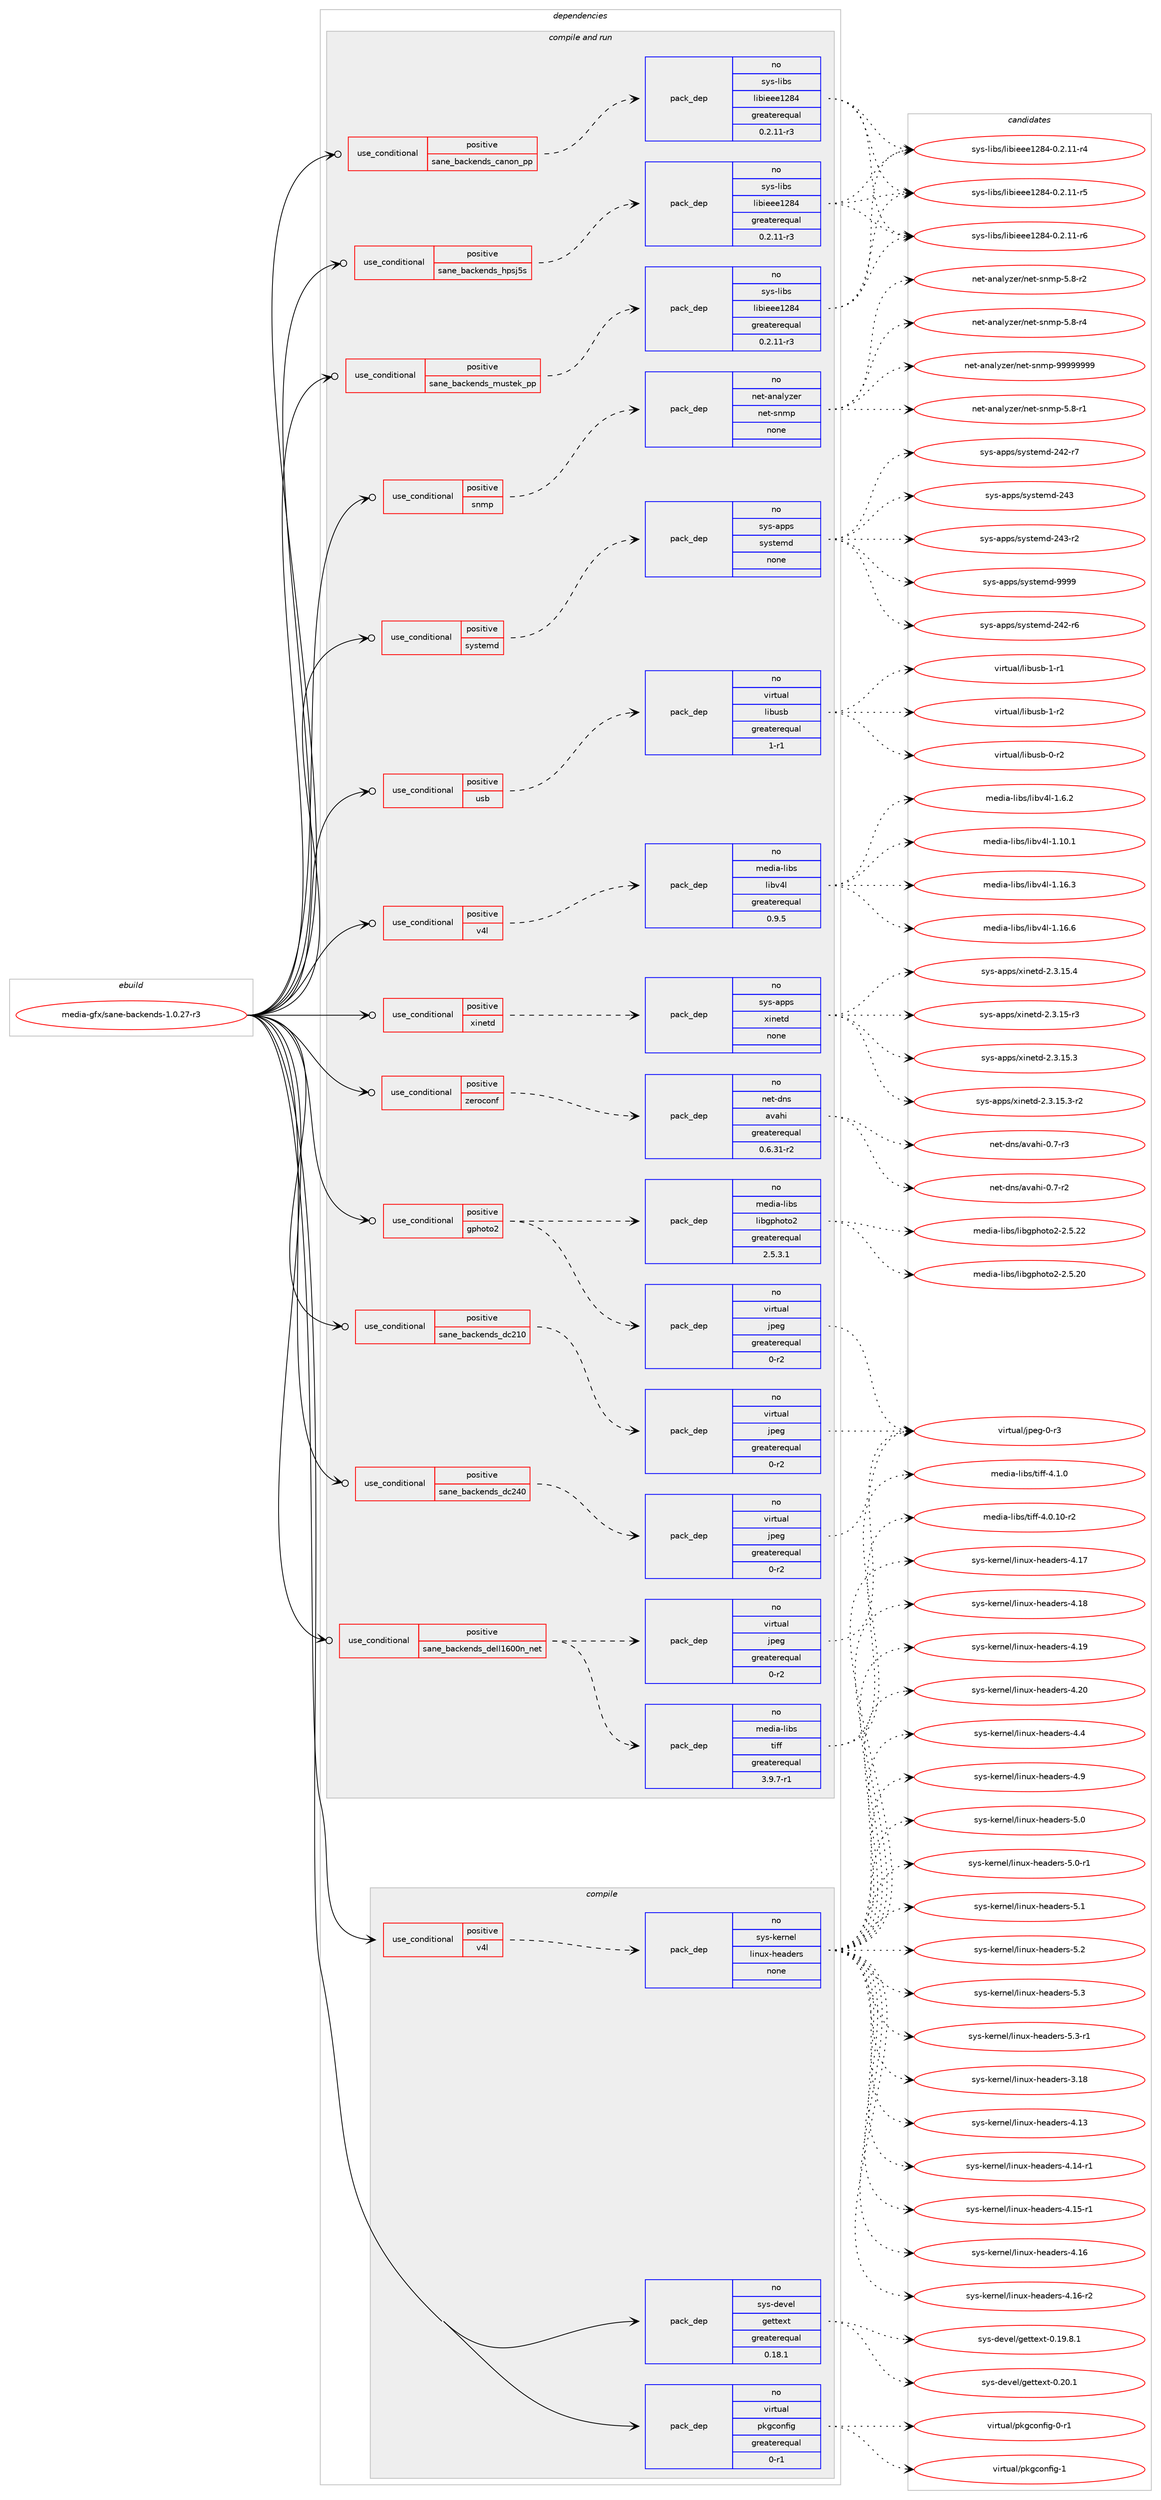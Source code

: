 digraph prolog {

# *************
# Graph options
# *************

newrank=true;
concentrate=true;
compound=true;
graph [rankdir=LR,fontname=Helvetica,fontsize=10,ranksep=1.5];#, ranksep=2.5, nodesep=0.2];
edge  [arrowhead=vee];
node  [fontname=Helvetica,fontsize=10];

# **********
# The ebuild
# **********

subgraph cluster_leftcol {
color=gray;
rank=same;
label=<<i>ebuild</i>>;
id [label="media-gfx/sane-backends-1.0.27-r3", color=red, width=4, href="../media-gfx/sane-backends-1.0.27-r3.svg"];
}

# ****************
# The dependencies
# ****************

subgraph cluster_midcol {
color=gray;
label=<<i>dependencies</i>>;
subgraph cluster_compile {
fillcolor="#eeeeee";
style=filled;
label=<<i>compile</i>>;
subgraph cond190442 {
dependency783097 [label=<<TABLE BORDER="0" CELLBORDER="1" CELLSPACING="0" CELLPADDING="4"><TR><TD ROWSPAN="3" CELLPADDING="10">use_conditional</TD></TR><TR><TD>positive</TD></TR><TR><TD>v4l</TD></TR></TABLE>>, shape=none, color=red];
subgraph pack579072 {
dependency783098 [label=<<TABLE BORDER="0" CELLBORDER="1" CELLSPACING="0" CELLPADDING="4" WIDTH="220"><TR><TD ROWSPAN="6" CELLPADDING="30">pack_dep</TD></TR><TR><TD WIDTH="110">no</TD></TR><TR><TD>sys-kernel</TD></TR><TR><TD>linux-headers</TD></TR><TR><TD>none</TD></TR><TR><TD></TD></TR></TABLE>>, shape=none, color=blue];
}
dependency783097:e -> dependency783098:w [weight=20,style="dashed",arrowhead="vee"];
}
id:e -> dependency783097:w [weight=20,style="solid",arrowhead="vee"];
subgraph pack579073 {
dependency783099 [label=<<TABLE BORDER="0" CELLBORDER="1" CELLSPACING="0" CELLPADDING="4" WIDTH="220"><TR><TD ROWSPAN="6" CELLPADDING="30">pack_dep</TD></TR><TR><TD WIDTH="110">no</TD></TR><TR><TD>sys-devel</TD></TR><TR><TD>gettext</TD></TR><TR><TD>greaterequal</TD></TR><TR><TD>0.18.1</TD></TR></TABLE>>, shape=none, color=blue];
}
id:e -> dependency783099:w [weight=20,style="solid",arrowhead="vee"];
subgraph pack579074 {
dependency783100 [label=<<TABLE BORDER="0" CELLBORDER="1" CELLSPACING="0" CELLPADDING="4" WIDTH="220"><TR><TD ROWSPAN="6" CELLPADDING="30">pack_dep</TD></TR><TR><TD WIDTH="110">no</TD></TR><TR><TD>virtual</TD></TR><TR><TD>pkgconfig</TD></TR><TR><TD>greaterequal</TD></TR><TR><TD>0-r1</TD></TR></TABLE>>, shape=none, color=blue];
}
id:e -> dependency783100:w [weight=20,style="solid",arrowhead="vee"];
}
subgraph cluster_compileandrun {
fillcolor="#eeeeee";
style=filled;
label=<<i>compile and run</i>>;
subgraph cond190443 {
dependency783101 [label=<<TABLE BORDER="0" CELLBORDER="1" CELLSPACING="0" CELLPADDING="4"><TR><TD ROWSPAN="3" CELLPADDING="10">use_conditional</TD></TR><TR><TD>positive</TD></TR><TR><TD>gphoto2</TD></TR></TABLE>>, shape=none, color=red];
subgraph pack579075 {
dependency783102 [label=<<TABLE BORDER="0" CELLBORDER="1" CELLSPACING="0" CELLPADDING="4" WIDTH="220"><TR><TD ROWSPAN="6" CELLPADDING="30">pack_dep</TD></TR><TR><TD WIDTH="110">no</TD></TR><TR><TD>media-libs</TD></TR><TR><TD>libgphoto2</TD></TR><TR><TD>greaterequal</TD></TR><TR><TD>2.5.3.1</TD></TR></TABLE>>, shape=none, color=blue];
}
dependency783101:e -> dependency783102:w [weight=20,style="dashed",arrowhead="vee"];
subgraph pack579076 {
dependency783103 [label=<<TABLE BORDER="0" CELLBORDER="1" CELLSPACING="0" CELLPADDING="4" WIDTH="220"><TR><TD ROWSPAN="6" CELLPADDING="30">pack_dep</TD></TR><TR><TD WIDTH="110">no</TD></TR><TR><TD>virtual</TD></TR><TR><TD>jpeg</TD></TR><TR><TD>greaterequal</TD></TR><TR><TD>0-r2</TD></TR></TABLE>>, shape=none, color=blue];
}
dependency783101:e -> dependency783103:w [weight=20,style="dashed",arrowhead="vee"];
}
id:e -> dependency783101:w [weight=20,style="solid",arrowhead="odotvee"];
subgraph cond190444 {
dependency783104 [label=<<TABLE BORDER="0" CELLBORDER="1" CELLSPACING="0" CELLPADDING="4"><TR><TD ROWSPAN="3" CELLPADDING="10">use_conditional</TD></TR><TR><TD>positive</TD></TR><TR><TD>sane_backends_canon_pp</TD></TR></TABLE>>, shape=none, color=red];
subgraph pack579077 {
dependency783105 [label=<<TABLE BORDER="0" CELLBORDER="1" CELLSPACING="0" CELLPADDING="4" WIDTH="220"><TR><TD ROWSPAN="6" CELLPADDING="30">pack_dep</TD></TR><TR><TD WIDTH="110">no</TD></TR><TR><TD>sys-libs</TD></TR><TR><TD>libieee1284</TD></TR><TR><TD>greaterequal</TD></TR><TR><TD>0.2.11-r3</TD></TR></TABLE>>, shape=none, color=blue];
}
dependency783104:e -> dependency783105:w [weight=20,style="dashed",arrowhead="vee"];
}
id:e -> dependency783104:w [weight=20,style="solid",arrowhead="odotvee"];
subgraph cond190445 {
dependency783106 [label=<<TABLE BORDER="0" CELLBORDER="1" CELLSPACING="0" CELLPADDING="4"><TR><TD ROWSPAN="3" CELLPADDING="10">use_conditional</TD></TR><TR><TD>positive</TD></TR><TR><TD>sane_backends_dc210</TD></TR></TABLE>>, shape=none, color=red];
subgraph pack579078 {
dependency783107 [label=<<TABLE BORDER="0" CELLBORDER="1" CELLSPACING="0" CELLPADDING="4" WIDTH="220"><TR><TD ROWSPAN="6" CELLPADDING="30">pack_dep</TD></TR><TR><TD WIDTH="110">no</TD></TR><TR><TD>virtual</TD></TR><TR><TD>jpeg</TD></TR><TR><TD>greaterequal</TD></TR><TR><TD>0-r2</TD></TR></TABLE>>, shape=none, color=blue];
}
dependency783106:e -> dependency783107:w [weight=20,style="dashed",arrowhead="vee"];
}
id:e -> dependency783106:w [weight=20,style="solid",arrowhead="odotvee"];
subgraph cond190446 {
dependency783108 [label=<<TABLE BORDER="0" CELLBORDER="1" CELLSPACING="0" CELLPADDING="4"><TR><TD ROWSPAN="3" CELLPADDING="10">use_conditional</TD></TR><TR><TD>positive</TD></TR><TR><TD>sane_backends_dc240</TD></TR></TABLE>>, shape=none, color=red];
subgraph pack579079 {
dependency783109 [label=<<TABLE BORDER="0" CELLBORDER="1" CELLSPACING="0" CELLPADDING="4" WIDTH="220"><TR><TD ROWSPAN="6" CELLPADDING="30">pack_dep</TD></TR><TR><TD WIDTH="110">no</TD></TR><TR><TD>virtual</TD></TR><TR><TD>jpeg</TD></TR><TR><TD>greaterequal</TD></TR><TR><TD>0-r2</TD></TR></TABLE>>, shape=none, color=blue];
}
dependency783108:e -> dependency783109:w [weight=20,style="dashed",arrowhead="vee"];
}
id:e -> dependency783108:w [weight=20,style="solid",arrowhead="odotvee"];
subgraph cond190447 {
dependency783110 [label=<<TABLE BORDER="0" CELLBORDER="1" CELLSPACING="0" CELLPADDING="4"><TR><TD ROWSPAN="3" CELLPADDING="10">use_conditional</TD></TR><TR><TD>positive</TD></TR><TR><TD>sane_backends_dell1600n_net</TD></TR></TABLE>>, shape=none, color=red];
subgraph pack579080 {
dependency783111 [label=<<TABLE BORDER="0" CELLBORDER="1" CELLSPACING="0" CELLPADDING="4" WIDTH="220"><TR><TD ROWSPAN="6" CELLPADDING="30">pack_dep</TD></TR><TR><TD WIDTH="110">no</TD></TR><TR><TD>virtual</TD></TR><TR><TD>jpeg</TD></TR><TR><TD>greaterequal</TD></TR><TR><TD>0-r2</TD></TR></TABLE>>, shape=none, color=blue];
}
dependency783110:e -> dependency783111:w [weight=20,style="dashed",arrowhead="vee"];
subgraph pack579081 {
dependency783112 [label=<<TABLE BORDER="0" CELLBORDER="1" CELLSPACING="0" CELLPADDING="4" WIDTH="220"><TR><TD ROWSPAN="6" CELLPADDING="30">pack_dep</TD></TR><TR><TD WIDTH="110">no</TD></TR><TR><TD>media-libs</TD></TR><TR><TD>tiff</TD></TR><TR><TD>greaterequal</TD></TR><TR><TD>3.9.7-r1</TD></TR></TABLE>>, shape=none, color=blue];
}
dependency783110:e -> dependency783112:w [weight=20,style="dashed",arrowhead="vee"];
}
id:e -> dependency783110:w [weight=20,style="solid",arrowhead="odotvee"];
subgraph cond190448 {
dependency783113 [label=<<TABLE BORDER="0" CELLBORDER="1" CELLSPACING="0" CELLPADDING="4"><TR><TD ROWSPAN="3" CELLPADDING="10">use_conditional</TD></TR><TR><TD>positive</TD></TR><TR><TD>sane_backends_hpsj5s</TD></TR></TABLE>>, shape=none, color=red];
subgraph pack579082 {
dependency783114 [label=<<TABLE BORDER="0" CELLBORDER="1" CELLSPACING="0" CELLPADDING="4" WIDTH="220"><TR><TD ROWSPAN="6" CELLPADDING="30">pack_dep</TD></TR><TR><TD WIDTH="110">no</TD></TR><TR><TD>sys-libs</TD></TR><TR><TD>libieee1284</TD></TR><TR><TD>greaterequal</TD></TR><TR><TD>0.2.11-r3</TD></TR></TABLE>>, shape=none, color=blue];
}
dependency783113:e -> dependency783114:w [weight=20,style="dashed",arrowhead="vee"];
}
id:e -> dependency783113:w [weight=20,style="solid",arrowhead="odotvee"];
subgraph cond190449 {
dependency783115 [label=<<TABLE BORDER="0" CELLBORDER="1" CELLSPACING="0" CELLPADDING="4"><TR><TD ROWSPAN="3" CELLPADDING="10">use_conditional</TD></TR><TR><TD>positive</TD></TR><TR><TD>sane_backends_mustek_pp</TD></TR></TABLE>>, shape=none, color=red];
subgraph pack579083 {
dependency783116 [label=<<TABLE BORDER="0" CELLBORDER="1" CELLSPACING="0" CELLPADDING="4" WIDTH="220"><TR><TD ROWSPAN="6" CELLPADDING="30">pack_dep</TD></TR><TR><TD WIDTH="110">no</TD></TR><TR><TD>sys-libs</TD></TR><TR><TD>libieee1284</TD></TR><TR><TD>greaterequal</TD></TR><TR><TD>0.2.11-r3</TD></TR></TABLE>>, shape=none, color=blue];
}
dependency783115:e -> dependency783116:w [weight=20,style="dashed",arrowhead="vee"];
}
id:e -> dependency783115:w [weight=20,style="solid",arrowhead="odotvee"];
subgraph cond190450 {
dependency783117 [label=<<TABLE BORDER="0" CELLBORDER="1" CELLSPACING="0" CELLPADDING="4"><TR><TD ROWSPAN="3" CELLPADDING="10">use_conditional</TD></TR><TR><TD>positive</TD></TR><TR><TD>snmp</TD></TR></TABLE>>, shape=none, color=red];
subgraph pack579084 {
dependency783118 [label=<<TABLE BORDER="0" CELLBORDER="1" CELLSPACING="0" CELLPADDING="4" WIDTH="220"><TR><TD ROWSPAN="6" CELLPADDING="30">pack_dep</TD></TR><TR><TD WIDTH="110">no</TD></TR><TR><TD>net-analyzer</TD></TR><TR><TD>net-snmp</TD></TR><TR><TD>none</TD></TR><TR><TD></TD></TR></TABLE>>, shape=none, color=blue];
}
dependency783117:e -> dependency783118:w [weight=20,style="dashed",arrowhead="vee"];
}
id:e -> dependency783117:w [weight=20,style="solid",arrowhead="odotvee"];
subgraph cond190451 {
dependency783119 [label=<<TABLE BORDER="0" CELLBORDER="1" CELLSPACING="0" CELLPADDING="4"><TR><TD ROWSPAN="3" CELLPADDING="10">use_conditional</TD></TR><TR><TD>positive</TD></TR><TR><TD>systemd</TD></TR></TABLE>>, shape=none, color=red];
subgraph pack579085 {
dependency783120 [label=<<TABLE BORDER="0" CELLBORDER="1" CELLSPACING="0" CELLPADDING="4" WIDTH="220"><TR><TD ROWSPAN="6" CELLPADDING="30">pack_dep</TD></TR><TR><TD WIDTH="110">no</TD></TR><TR><TD>sys-apps</TD></TR><TR><TD>systemd</TD></TR><TR><TD>none</TD></TR><TR><TD></TD></TR></TABLE>>, shape=none, color=blue];
}
dependency783119:e -> dependency783120:w [weight=20,style="dashed",arrowhead="vee"];
}
id:e -> dependency783119:w [weight=20,style="solid",arrowhead="odotvee"];
subgraph cond190452 {
dependency783121 [label=<<TABLE BORDER="0" CELLBORDER="1" CELLSPACING="0" CELLPADDING="4"><TR><TD ROWSPAN="3" CELLPADDING="10">use_conditional</TD></TR><TR><TD>positive</TD></TR><TR><TD>usb</TD></TR></TABLE>>, shape=none, color=red];
subgraph pack579086 {
dependency783122 [label=<<TABLE BORDER="0" CELLBORDER="1" CELLSPACING="0" CELLPADDING="4" WIDTH="220"><TR><TD ROWSPAN="6" CELLPADDING="30">pack_dep</TD></TR><TR><TD WIDTH="110">no</TD></TR><TR><TD>virtual</TD></TR><TR><TD>libusb</TD></TR><TR><TD>greaterequal</TD></TR><TR><TD>1-r1</TD></TR></TABLE>>, shape=none, color=blue];
}
dependency783121:e -> dependency783122:w [weight=20,style="dashed",arrowhead="vee"];
}
id:e -> dependency783121:w [weight=20,style="solid",arrowhead="odotvee"];
subgraph cond190453 {
dependency783123 [label=<<TABLE BORDER="0" CELLBORDER="1" CELLSPACING="0" CELLPADDING="4"><TR><TD ROWSPAN="3" CELLPADDING="10">use_conditional</TD></TR><TR><TD>positive</TD></TR><TR><TD>v4l</TD></TR></TABLE>>, shape=none, color=red];
subgraph pack579087 {
dependency783124 [label=<<TABLE BORDER="0" CELLBORDER="1" CELLSPACING="0" CELLPADDING="4" WIDTH="220"><TR><TD ROWSPAN="6" CELLPADDING="30">pack_dep</TD></TR><TR><TD WIDTH="110">no</TD></TR><TR><TD>media-libs</TD></TR><TR><TD>libv4l</TD></TR><TR><TD>greaterequal</TD></TR><TR><TD>0.9.5</TD></TR></TABLE>>, shape=none, color=blue];
}
dependency783123:e -> dependency783124:w [weight=20,style="dashed",arrowhead="vee"];
}
id:e -> dependency783123:w [weight=20,style="solid",arrowhead="odotvee"];
subgraph cond190454 {
dependency783125 [label=<<TABLE BORDER="0" CELLBORDER="1" CELLSPACING="0" CELLPADDING="4"><TR><TD ROWSPAN="3" CELLPADDING="10">use_conditional</TD></TR><TR><TD>positive</TD></TR><TR><TD>xinetd</TD></TR></TABLE>>, shape=none, color=red];
subgraph pack579088 {
dependency783126 [label=<<TABLE BORDER="0" CELLBORDER="1" CELLSPACING="0" CELLPADDING="4" WIDTH="220"><TR><TD ROWSPAN="6" CELLPADDING="30">pack_dep</TD></TR><TR><TD WIDTH="110">no</TD></TR><TR><TD>sys-apps</TD></TR><TR><TD>xinetd</TD></TR><TR><TD>none</TD></TR><TR><TD></TD></TR></TABLE>>, shape=none, color=blue];
}
dependency783125:e -> dependency783126:w [weight=20,style="dashed",arrowhead="vee"];
}
id:e -> dependency783125:w [weight=20,style="solid",arrowhead="odotvee"];
subgraph cond190455 {
dependency783127 [label=<<TABLE BORDER="0" CELLBORDER="1" CELLSPACING="0" CELLPADDING="4"><TR><TD ROWSPAN="3" CELLPADDING="10">use_conditional</TD></TR><TR><TD>positive</TD></TR><TR><TD>zeroconf</TD></TR></TABLE>>, shape=none, color=red];
subgraph pack579089 {
dependency783128 [label=<<TABLE BORDER="0" CELLBORDER="1" CELLSPACING="0" CELLPADDING="4" WIDTH="220"><TR><TD ROWSPAN="6" CELLPADDING="30">pack_dep</TD></TR><TR><TD WIDTH="110">no</TD></TR><TR><TD>net-dns</TD></TR><TR><TD>avahi</TD></TR><TR><TD>greaterequal</TD></TR><TR><TD>0.6.31-r2</TD></TR></TABLE>>, shape=none, color=blue];
}
dependency783127:e -> dependency783128:w [weight=20,style="dashed",arrowhead="vee"];
}
id:e -> dependency783127:w [weight=20,style="solid",arrowhead="odotvee"];
}
subgraph cluster_run {
fillcolor="#eeeeee";
style=filled;
label=<<i>run</i>>;
}
}

# **************
# The candidates
# **************

subgraph cluster_choices {
rank=same;
color=gray;
label=<<i>candidates</i>>;

subgraph choice579072 {
color=black;
nodesep=1;
choice115121115451071011141101011084710810511011712045104101971001011141154551464956 [label="sys-kernel/linux-headers-3.18", color=red, width=4,href="../sys-kernel/linux-headers-3.18.svg"];
choice115121115451071011141101011084710810511011712045104101971001011141154552464951 [label="sys-kernel/linux-headers-4.13", color=red, width=4,href="../sys-kernel/linux-headers-4.13.svg"];
choice1151211154510710111411010110847108105110117120451041019710010111411545524649524511449 [label="sys-kernel/linux-headers-4.14-r1", color=red, width=4,href="../sys-kernel/linux-headers-4.14-r1.svg"];
choice1151211154510710111411010110847108105110117120451041019710010111411545524649534511449 [label="sys-kernel/linux-headers-4.15-r1", color=red, width=4,href="../sys-kernel/linux-headers-4.15-r1.svg"];
choice115121115451071011141101011084710810511011712045104101971001011141154552464954 [label="sys-kernel/linux-headers-4.16", color=red, width=4,href="../sys-kernel/linux-headers-4.16.svg"];
choice1151211154510710111411010110847108105110117120451041019710010111411545524649544511450 [label="sys-kernel/linux-headers-4.16-r2", color=red, width=4,href="../sys-kernel/linux-headers-4.16-r2.svg"];
choice115121115451071011141101011084710810511011712045104101971001011141154552464955 [label="sys-kernel/linux-headers-4.17", color=red, width=4,href="../sys-kernel/linux-headers-4.17.svg"];
choice115121115451071011141101011084710810511011712045104101971001011141154552464956 [label="sys-kernel/linux-headers-4.18", color=red, width=4,href="../sys-kernel/linux-headers-4.18.svg"];
choice115121115451071011141101011084710810511011712045104101971001011141154552464957 [label="sys-kernel/linux-headers-4.19", color=red, width=4,href="../sys-kernel/linux-headers-4.19.svg"];
choice115121115451071011141101011084710810511011712045104101971001011141154552465048 [label="sys-kernel/linux-headers-4.20", color=red, width=4,href="../sys-kernel/linux-headers-4.20.svg"];
choice1151211154510710111411010110847108105110117120451041019710010111411545524652 [label="sys-kernel/linux-headers-4.4", color=red, width=4,href="../sys-kernel/linux-headers-4.4.svg"];
choice1151211154510710111411010110847108105110117120451041019710010111411545524657 [label="sys-kernel/linux-headers-4.9", color=red, width=4,href="../sys-kernel/linux-headers-4.9.svg"];
choice1151211154510710111411010110847108105110117120451041019710010111411545534648 [label="sys-kernel/linux-headers-5.0", color=red, width=4,href="../sys-kernel/linux-headers-5.0.svg"];
choice11512111545107101114110101108471081051101171204510410197100101114115455346484511449 [label="sys-kernel/linux-headers-5.0-r1", color=red, width=4,href="../sys-kernel/linux-headers-5.0-r1.svg"];
choice1151211154510710111411010110847108105110117120451041019710010111411545534649 [label="sys-kernel/linux-headers-5.1", color=red, width=4,href="../sys-kernel/linux-headers-5.1.svg"];
choice1151211154510710111411010110847108105110117120451041019710010111411545534650 [label="sys-kernel/linux-headers-5.2", color=red, width=4,href="../sys-kernel/linux-headers-5.2.svg"];
choice1151211154510710111411010110847108105110117120451041019710010111411545534651 [label="sys-kernel/linux-headers-5.3", color=red, width=4,href="../sys-kernel/linux-headers-5.3.svg"];
choice11512111545107101114110101108471081051101171204510410197100101114115455346514511449 [label="sys-kernel/linux-headers-5.3-r1", color=red, width=4,href="../sys-kernel/linux-headers-5.3-r1.svg"];
dependency783098:e -> choice115121115451071011141101011084710810511011712045104101971001011141154551464956:w [style=dotted,weight="100"];
dependency783098:e -> choice115121115451071011141101011084710810511011712045104101971001011141154552464951:w [style=dotted,weight="100"];
dependency783098:e -> choice1151211154510710111411010110847108105110117120451041019710010111411545524649524511449:w [style=dotted,weight="100"];
dependency783098:e -> choice1151211154510710111411010110847108105110117120451041019710010111411545524649534511449:w [style=dotted,weight="100"];
dependency783098:e -> choice115121115451071011141101011084710810511011712045104101971001011141154552464954:w [style=dotted,weight="100"];
dependency783098:e -> choice1151211154510710111411010110847108105110117120451041019710010111411545524649544511450:w [style=dotted,weight="100"];
dependency783098:e -> choice115121115451071011141101011084710810511011712045104101971001011141154552464955:w [style=dotted,weight="100"];
dependency783098:e -> choice115121115451071011141101011084710810511011712045104101971001011141154552464956:w [style=dotted,weight="100"];
dependency783098:e -> choice115121115451071011141101011084710810511011712045104101971001011141154552464957:w [style=dotted,weight="100"];
dependency783098:e -> choice115121115451071011141101011084710810511011712045104101971001011141154552465048:w [style=dotted,weight="100"];
dependency783098:e -> choice1151211154510710111411010110847108105110117120451041019710010111411545524652:w [style=dotted,weight="100"];
dependency783098:e -> choice1151211154510710111411010110847108105110117120451041019710010111411545524657:w [style=dotted,weight="100"];
dependency783098:e -> choice1151211154510710111411010110847108105110117120451041019710010111411545534648:w [style=dotted,weight="100"];
dependency783098:e -> choice11512111545107101114110101108471081051101171204510410197100101114115455346484511449:w [style=dotted,weight="100"];
dependency783098:e -> choice1151211154510710111411010110847108105110117120451041019710010111411545534649:w [style=dotted,weight="100"];
dependency783098:e -> choice1151211154510710111411010110847108105110117120451041019710010111411545534650:w [style=dotted,weight="100"];
dependency783098:e -> choice1151211154510710111411010110847108105110117120451041019710010111411545534651:w [style=dotted,weight="100"];
dependency783098:e -> choice11512111545107101114110101108471081051101171204510410197100101114115455346514511449:w [style=dotted,weight="100"];
}
subgraph choice579073 {
color=black;
nodesep=1;
choice1151211154510010111810110847103101116116101120116454846495746564649 [label="sys-devel/gettext-0.19.8.1", color=red, width=4,href="../sys-devel/gettext-0.19.8.1.svg"];
choice115121115451001011181011084710310111611610112011645484650484649 [label="sys-devel/gettext-0.20.1", color=red, width=4,href="../sys-devel/gettext-0.20.1.svg"];
dependency783099:e -> choice1151211154510010111810110847103101116116101120116454846495746564649:w [style=dotted,weight="100"];
dependency783099:e -> choice115121115451001011181011084710310111611610112011645484650484649:w [style=dotted,weight="100"];
}
subgraph choice579074 {
color=black;
nodesep=1;
choice11810511411611797108471121071039911111010210510345484511449 [label="virtual/pkgconfig-0-r1", color=red, width=4,href="../virtual/pkgconfig-0-r1.svg"];
choice1181051141161179710847112107103991111101021051034549 [label="virtual/pkgconfig-1", color=red, width=4,href="../virtual/pkgconfig-1.svg"];
dependency783100:e -> choice11810511411611797108471121071039911111010210510345484511449:w [style=dotted,weight="100"];
dependency783100:e -> choice1181051141161179710847112107103991111101021051034549:w [style=dotted,weight="100"];
}
subgraph choice579075 {
color=black;
nodesep=1;
choice10910110010597451081059811547108105981031121041111161115045504653465048 [label="media-libs/libgphoto2-2.5.20", color=red, width=4,href="../media-libs/libgphoto2-2.5.20.svg"];
choice10910110010597451081059811547108105981031121041111161115045504653465050 [label="media-libs/libgphoto2-2.5.22", color=red, width=4,href="../media-libs/libgphoto2-2.5.22.svg"];
dependency783102:e -> choice10910110010597451081059811547108105981031121041111161115045504653465048:w [style=dotted,weight="100"];
dependency783102:e -> choice10910110010597451081059811547108105981031121041111161115045504653465050:w [style=dotted,weight="100"];
}
subgraph choice579076 {
color=black;
nodesep=1;
choice118105114116117971084710611210110345484511451 [label="virtual/jpeg-0-r3", color=red, width=4,href="../virtual/jpeg-0-r3.svg"];
dependency783103:e -> choice118105114116117971084710611210110345484511451:w [style=dotted,weight="100"];
}
subgraph choice579077 {
color=black;
nodesep=1;
choice1151211154510810598115471081059810510110110149505652454846504649494511452 [label="sys-libs/libieee1284-0.2.11-r4", color=red, width=4,href="../sys-libs/libieee1284-0.2.11-r4.svg"];
choice1151211154510810598115471081059810510110110149505652454846504649494511453 [label="sys-libs/libieee1284-0.2.11-r5", color=red, width=4,href="../sys-libs/libieee1284-0.2.11-r5.svg"];
choice1151211154510810598115471081059810510110110149505652454846504649494511454 [label="sys-libs/libieee1284-0.2.11-r6", color=red, width=4,href="../sys-libs/libieee1284-0.2.11-r6.svg"];
dependency783105:e -> choice1151211154510810598115471081059810510110110149505652454846504649494511452:w [style=dotted,weight="100"];
dependency783105:e -> choice1151211154510810598115471081059810510110110149505652454846504649494511453:w [style=dotted,weight="100"];
dependency783105:e -> choice1151211154510810598115471081059810510110110149505652454846504649494511454:w [style=dotted,weight="100"];
}
subgraph choice579078 {
color=black;
nodesep=1;
choice118105114116117971084710611210110345484511451 [label="virtual/jpeg-0-r3", color=red, width=4,href="../virtual/jpeg-0-r3.svg"];
dependency783107:e -> choice118105114116117971084710611210110345484511451:w [style=dotted,weight="100"];
}
subgraph choice579079 {
color=black;
nodesep=1;
choice118105114116117971084710611210110345484511451 [label="virtual/jpeg-0-r3", color=red, width=4,href="../virtual/jpeg-0-r3.svg"];
dependency783109:e -> choice118105114116117971084710611210110345484511451:w [style=dotted,weight="100"];
}
subgraph choice579080 {
color=black;
nodesep=1;
choice118105114116117971084710611210110345484511451 [label="virtual/jpeg-0-r3", color=red, width=4,href="../virtual/jpeg-0-r3.svg"];
dependency783111:e -> choice118105114116117971084710611210110345484511451:w [style=dotted,weight="100"];
}
subgraph choice579081 {
color=black;
nodesep=1;
choice10910110010597451081059811547116105102102455246484649484511450 [label="media-libs/tiff-4.0.10-r2", color=red, width=4,href="../media-libs/tiff-4.0.10-r2.svg"];
choice10910110010597451081059811547116105102102455246494648 [label="media-libs/tiff-4.1.0", color=red, width=4,href="../media-libs/tiff-4.1.0.svg"];
dependency783112:e -> choice10910110010597451081059811547116105102102455246484649484511450:w [style=dotted,weight="100"];
dependency783112:e -> choice10910110010597451081059811547116105102102455246494648:w [style=dotted,weight="100"];
}
subgraph choice579082 {
color=black;
nodesep=1;
choice1151211154510810598115471081059810510110110149505652454846504649494511452 [label="sys-libs/libieee1284-0.2.11-r4", color=red, width=4,href="../sys-libs/libieee1284-0.2.11-r4.svg"];
choice1151211154510810598115471081059810510110110149505652454846504649494511453 [label="sys-libs/libieee1284-0.2.11-r5", color=red, width=4,href="../sys-libs/libieee1284-0.2.11-r5.svg"];
choice1151211154510810598115471081059810510110110149505652454846504649494511454 [label="sys-libs/libieee1284-0.2.11-r6", color=red, width=4,href="../sys-libs/libieee1284-0.2.11-r6.svg"];
dependency783114:e -> choice1151211154510810598115471081059810510110110149505652454846504649494511452:w [style=dotted,weight="100"];
dependency783114:e -> choice1151211154510810598115471081059810510110110149505652454846504649494511453:w [style=dotted,weight="100"];
dependency783114:e -> choice1151211154510810598115471081059810510110110149505652454846504649494511454:w [style=dotted,weight="100"];
}
subgraph choice579083 {
color=black;
nodesep=1;
choice1151211154510810598115471081059810510110110149505652454846504649494511452 [label="sys-libs/libieee1284-0.2.11-r4", color=red, width=4,href="../sys-libs/libieee1284-0.2.11-r4.svg"];
choice1151211154510810598115471081059810510110110149505652454846504649494511453 [label="sys-libs/libieee1284-0.2.11-r5", color=red, width=4,href="../sys-libs/libieee1284-0.2.11-r5.svg"];
choice1151211154510810598115471081059810510110110149505652454846504649494511454 [label="sys-libs/libieee1284-0.2.11-r6", color=red, width=4,href="../sys-libs/libieee1284-0.2.11-r6.svg"];
dependency783116:e -> choice1151211154510810598115471081059810510110110149505652454846504649494511452:w [style=dotted,weight="100"];
dependency783116:e -> choice1151211154510810598115471081059810510110110149505652454846504649494511453:w [style=dotted,weight="100"];
dependency783116:e -> choice1151211154510810598115471081059810510110110149505652454846504649494511454:w [style=dotted,weight="100"];
}
subgraph choice579084 {
color=black;
nodesep=1;
choice1101011164597110971081211221011144711010111645115110109112455346564511449 [label="net-analyzer/net-snmp-5.8-r1", color=red, width=4,href="../net-analyzer/net-snmp-5.8-r1.svg"];
choice1101011164597110971081211221011144711010111645115110109112455346564511450 [label="net-analyzer/net-snmp-5.8-r2", color=red, width=4,href="../net-analyzer/net-snmp-5.8-r2.svg"];
choice1101011164597110971081211221011144711010111645115110109112455346564511452 [label="net-analyzer/net-snmp-5.8-r4", color=red, width=4,href="../net-analyzer/net-snmp-5.8-r4.svg"];
choice1101011164597110971081211221011144711010111645115110109112455757575757575757 [label="net-analyzer/net-snmp-99999999", color=red, width=4,href="../net-analyzer/net-snmp-99999999.svg"];
dependency783118:e -> choice1101011164597110971081211221011144711010111645115110109112455346564511449:w [style=dotted,weight="100"];
dependency783118:e -> choice1101011164597110971081211221011144711010111645115110109112455346564511450:w [style=dotted,weight="100"];
dependency783118:e -> choice1101011164597110971081211221011144711010111645115110109112455346564511452:w [style=dotted,weight="100"];
dependency783118:e -> choice1101011164597110971081211221011144711010111645115110109112455757575757575757:w [style=dotted,weight="100"];
}
subgraph choice579085 {
color=black;
nodesep=1;
choice115121115459711211211547115121115116101109100455052504511454 [label="sys-apps/systemd-242-r6", color=red, width=4,href="../sys-apps/systemd-242-r6.svg"];
choice115121115459711211211547115121115116101109100455052504511455 [label="sys-apps/systemd-242-r7", color=red, width=4,href="../sys-apps/systemd-242-r7.svg"];
choice11512111545971121121154711512111511610110910045505251 [label="sys-apps/systemd-243", color=red, width=4,href="../sys-apps/systemd-243.svg"];
choice115121115459711211211547115121115116101109100455052514511450 [label="sys-apps/systemd-243-r2", color=red, width=4,href="../sys-apps/systemd-243-r2.svg"];
choice1151211154597112112115471151211151161011091004557575757 [label="sys-apps/systemd-9999", color=red, width=4,href="../sys-apps/systemd-9999.svg"];
dependency783120:e -> choice115121115459711211211547115121115116101109100455052504511454:w [style=dotted,weight="100"];
dependency783120:e -> choice115121115459711211211547115121115116101109100455052504511455:w [style=dotted,weight="100"];
dependency783120:e -> choice11512111545971121121154711512111511610110910045505251:w [style=dotted,weight="100"];
dependency783120:e -> choice115121115459711211211547115121115116101109100455052514511450:w [style=dotted,weight="100"];
dependency783120:e -> choice1151211154597112112115471151211151161011091004557575757:w [style=dotted,weight="100"];
}
subgraph choice579086 {
color=black;
nodesep=1;
choice1181051141161179710847108105981171159845484511450 [label="virtual/libusb-0-r2", color=red, width=4,href="../virtual/libusb-0-r2.svg"];
choice1181051141161179710847108105981171159845494511449 [label="virtual/libusb-1-r1", color=red, width=4,href="../virtual/libusb-1-r1.svg"];
choice1181051141161179710847108105981171159845494511450 [label="virtual/libusb-1-r2", color=red, width=4,href="../virtual/libusb-1-r2.svg"];
dependency783122:e -> choice1181051141161179710847108105981171159845484511450:w [style=dotted,weight="100"];
dependency783122:e -> choice1181051141161179710847108105981171159845494511449:w [style=dotted,weight="100"];
dependency783122:e -> choice1181051141161179710847108105981171159845494511450:w [style=dotted,weight="100"];
}
subgraph choice579087 {
color=black;
nodesep=1;
choice10910110010597451081059811547108105981185210845494649484649 [label="media-libs/libv4l-1.10.1", color=red, width=4,href="../media-libs/libv4l-1.10.1.svg"];
choice10910110010597451081059811547108105981185210845494649544651 [label="media-libs/libv4l-1.16.3", color=red, width=4,href="../media-libs/libv4l-1.16.3.svg"];
choice10910110010597451081059811547108105981185210845494649544654 [label="media-libs/libv4l-1.16.6", color=red, width=4,href="../media-libs/libv4l-1.16.6.svg"];
choice109101100105974510810598115471081059811852108454946544650 [label="media-libs/libv4l-1.6.2", color=red, width=4,href="../media-libs/libv4l-1.6.2.svg"];
dependency783124:e -> choice10910110010597451081059811547108105981185210845494649484649:w [style=dotted,weight="100"];
dependency783124:e -> choice10910110010597451081059811547108105981185210845494649544651:w [style=dotted,weight="100"];
dependency783124:e -> choice10910110010597451081059811547108105981185210845494649544654:w [style=dotted,weight="100"];
dependency783124:e -> choice109101100105974510810598115471081059811852108454946544650:w [style=dotted,weight="100"];
}
subgraph choice579088 {
color=black;
nodesep=1;
choice115121115459711211211547120105110101116100455046514649534511451 [label="sys-apps/xinetd-2.3.15-r3", color=red, width=4,href="../sys-apps/xinetd-2.3.15-r3.svg"];
choice115121115459711211211547120105110101116100455046514649534651 [label="sys-apps/xinetd-2.3.15.3", color=red, width=4,href="../sys-apps/xinetd-2.3.15.3.svg"];
choice1151211154597112112115471201051101011161004550465146495346514511450 [label="sys-apps/xinetd-2.3.15.3-r2", color=red, width=4,href="../sys-apps/xinetd-2.3.15.3-r2.svg"];
choice115121115459711211211547120105110101116100455046514649534652 [label="sys-apps/xinetd-2.3.15.4", color=red, width=4,href="../sys-apps/xinetd-2.3.15.4.svg"];
dependency783126:e -> choice115121115459711211211547120105110101116100455046514649534511451:w [style=dotted,weight="100"];
dependency783126:e -> choice115121115459711211211547120105110101116100455046514649534651:w [style=dotted,weight="100"];
dependency783126:e -> choice1151211154597112112115471201051101011161004550465146495346514511450:w [style=dotted,weight="100"];
dependency783126:e -> choice115121115459711211211547120105110101116100455046514649534652:w [style=dotted,weight="100"];
}
subgraph choice579089 {
color=black;
nodesep=1;
choice11010111645100110115479711897104105454846554511450 [label="net-dns/avahi-0.7-r2", color=red, width=4,href="../net-dns/avahi-0.7-r2.svg"];
choice11010111645100110115479711897104105454846554511451 [label="net-dns/avahi-0.7-r3", color=red, width=4,href="../net-dns/avahi-0.7-r3.svg"];
dependency783128:e -> choice11010111645100110115479711897104105454846554511450:w [style=dotted,weight="100"];
dependency783128:e -> choice11010111645100110115479711897104105454846554511451:w [style=dotted,weight="100"];
}
}

}
